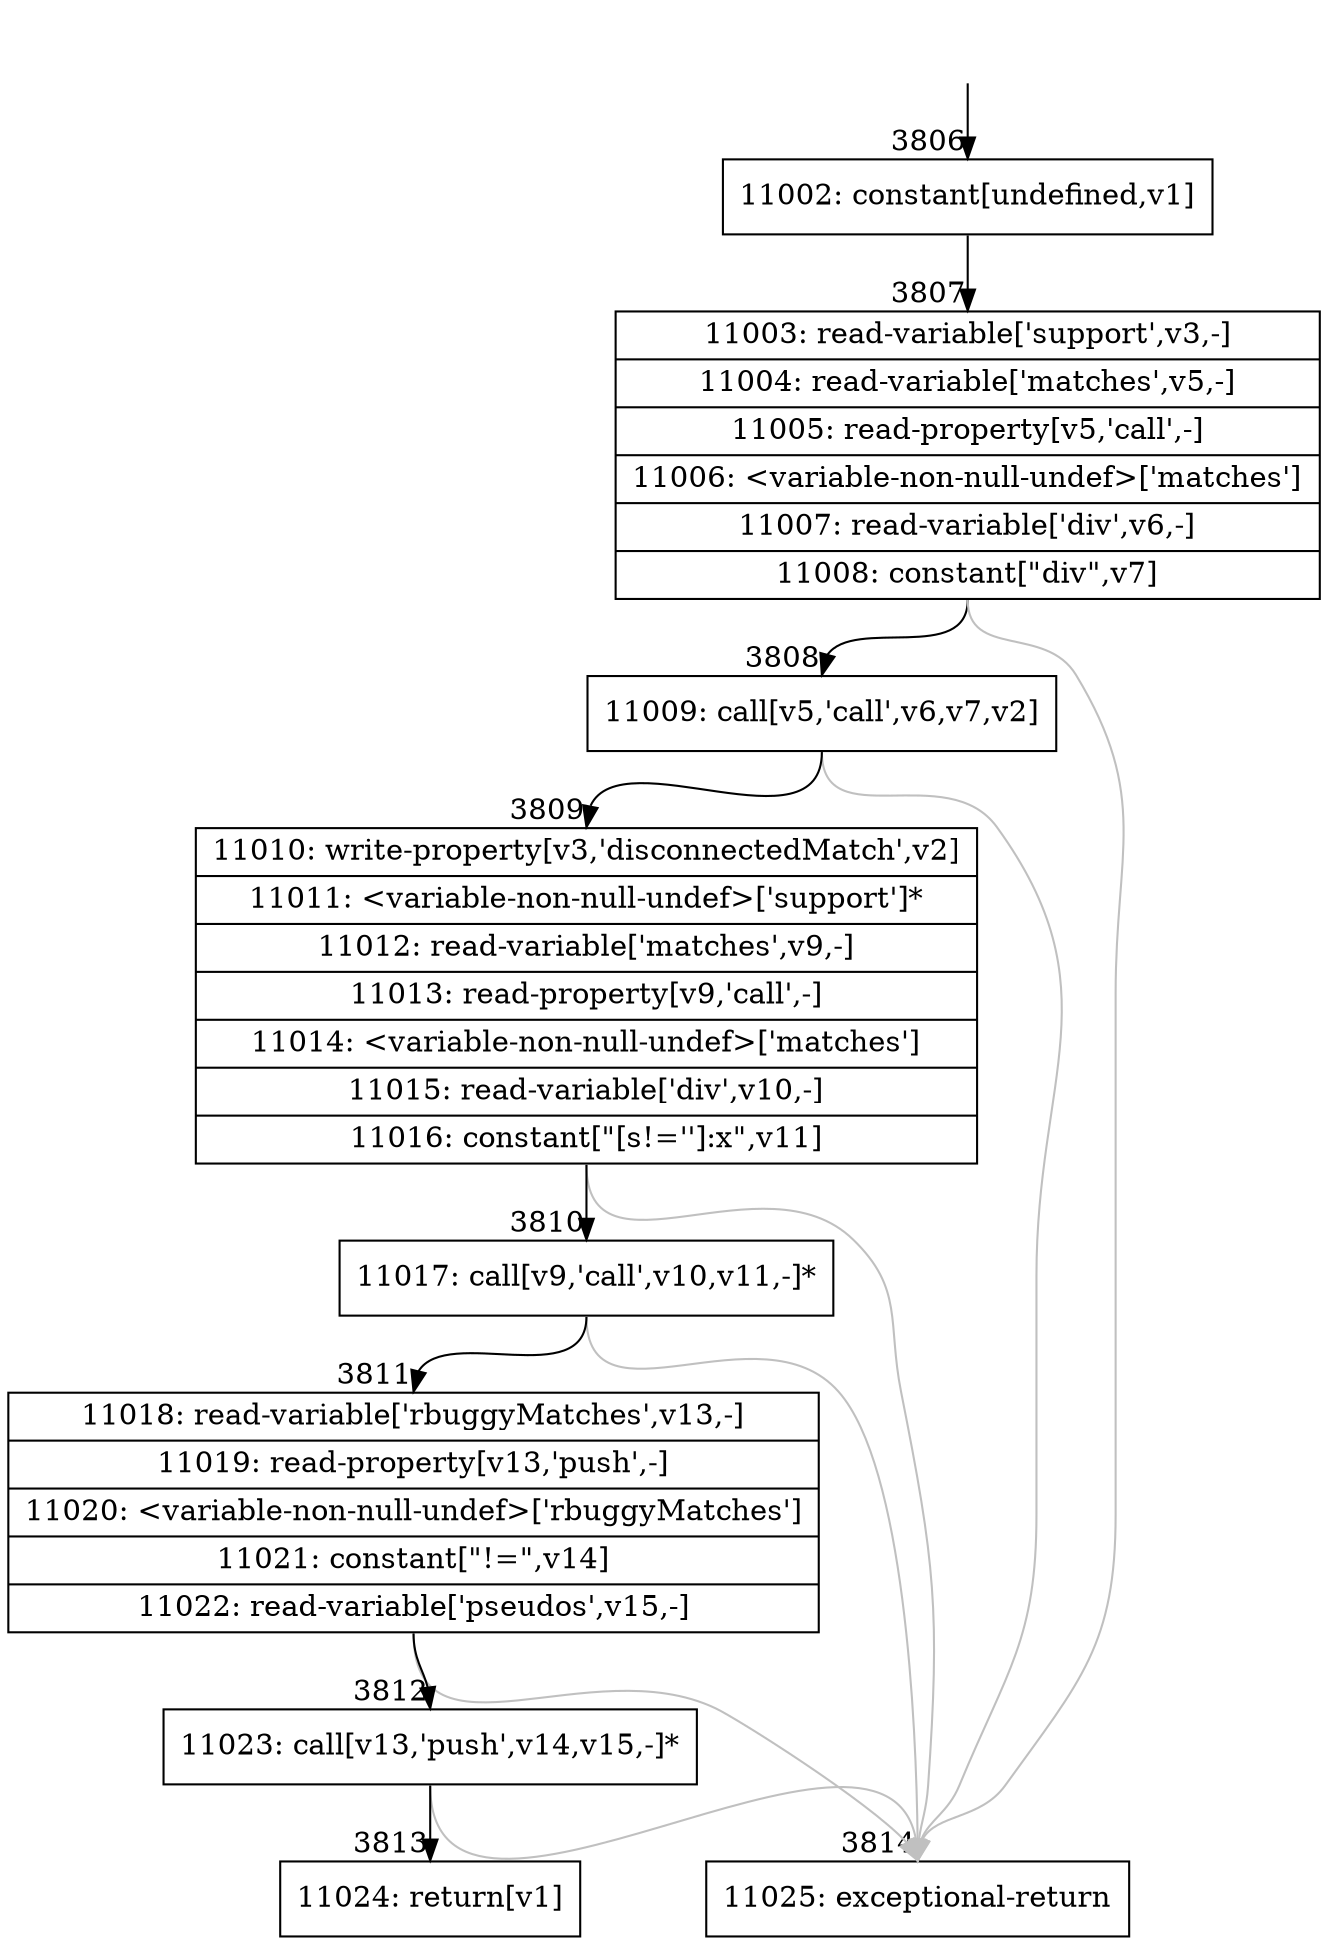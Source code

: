 digraph {
rankdir="TD"
BB_entry254[shape=none,label=""];
BB_entry254 -> BB3806 [tailport=s, headport=n, headlabel="    3806"]
BB3806 [shape=record label="{11002: constant[undefined,v1]}" ] 
BB3806 -> BB3807 [tailport=s, headport=n, headlabel="      3807"]
BB3807 [shape=record label="{11003: read-variable['support',v3,-]|11004: read-variable['matches',v5,-]|11005: read-property[v5,'call',-]|11006: \<variable-non-null-undef\>['matches']|11007: read-variable['div',v6,-]|11008: constant[\"div\",v7]}" ] 
BB3807 -> BB3808 [tailport=s, headport=n, headlabel="      3808"]
BB3807 -> BB3814 [tailport=s, headport=n, color=gray, headlabel="      3814"]
BB3808 [shape=record label="{11009: call[v5,'call',v6,v7,v2]}" ] 
BB3808 -> BB3809 [tailport=s, headport=n, headlabel="      3809"]
BB3808 -> BB3814 [tailport=s, headport=n, color=gray]
BB3809 [shape=record label="{11010: write-property[v3,'disconnectedMatch',v2]|11011: \<variable-non-null-undef\>['support']*|11012: read-variable['matches',v9,-]|11013: read-property[v9,'call',-]|11014: \<variable-non-null-undef\>['matches']|11015: read-variable['div',v10,-]|11016: constant[\"[s!='']:x\",v11]}" ] 
BB3809 -> BB3810 [tailport=s, headport=n, headlabel="      3810"]
BB3809 -> BB3814 [tailport=s, headport=n, color=gray]
BB3810 [shape=record label="{11017: call[v9,'call',v10,v11,-]*}" ] 
BB3810 -> BB3811 [tailport=s, headport=n, headlabel="      3811"]
BB3810 -> BB3814 [tailport=s, headport=n, color=gray]
BB3811 [shape=record label="{11018: read-variable['rbuggyMatches',v13,-]|11019: read-property[v13,'push',-]|11020: \<variable-non-null-undef\>['rbuggyMatches']|11021: constant[\"!=\",v14]|11022: read-variable['pseudos',v15,-]}" ] 
BB3811 -> BB3812 [tailport=s, headport=n, headlabel="      3812"]
BB3811 -> BB3814 [tailport=s, headport=n, color=gray]
BB3812 [shape=record label="{11023: call[v13,'push',v14,v15,-]*}" ] 
BB3812 -> BB3813 [tailport=s, headport=n, headlabel="      3813"]
BB3812 -> BB3814 [tailport=s, headport=n, color=gray]
BB3813 [shape=record label="{11024: return[v1]}" ] 
BB3814 [shape=record label="{11025: exceptional-return}" ] 
}
